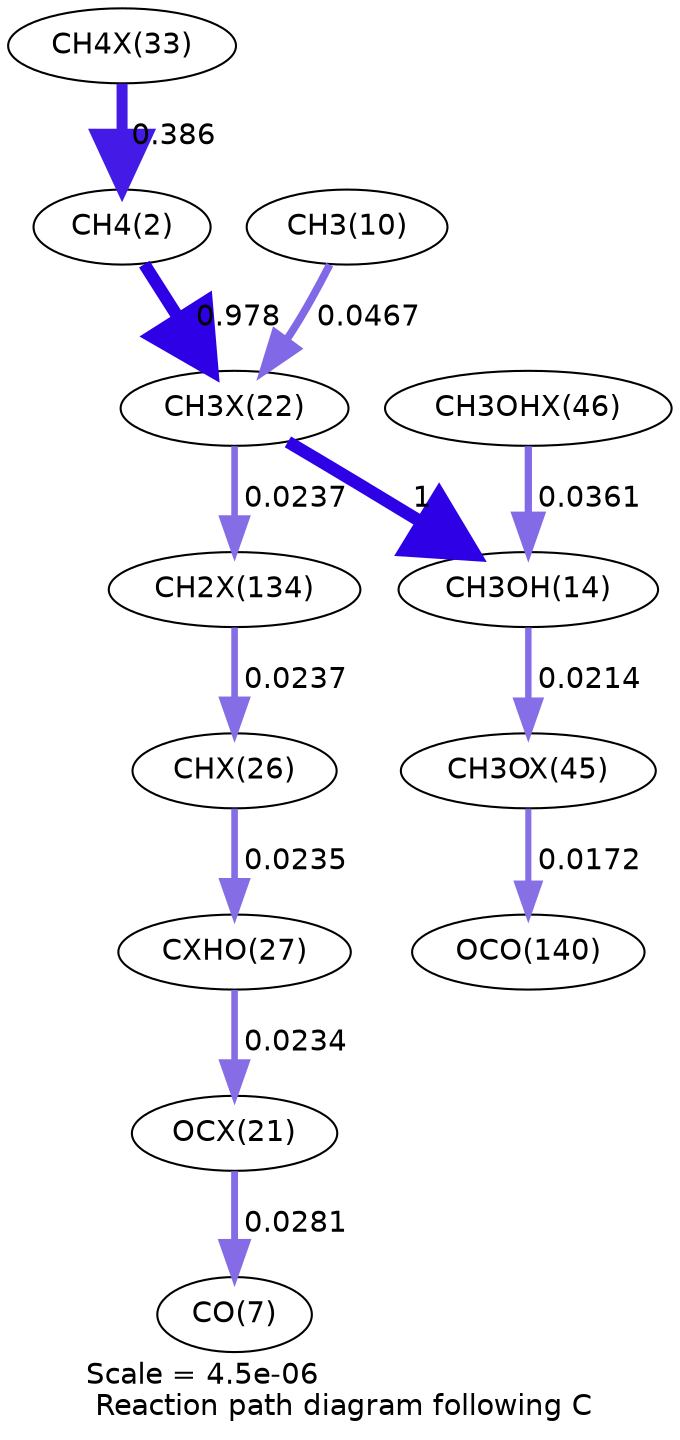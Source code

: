 digraph reaction_paths {
center=1;
s41 -> s4[fontname="Helvetica", penwidth=5.28, arrowsize=2.64, color="0.7, 0.886, 0.9"
, label=" 0.386"];
s4 -> s36[fontname="Helvetica", penwidth=5.98, arrowsize=2.99, color="0.7, 1.48, 0.9"
, label=" 0.978"];
s12 -> s36[fontname="Helvetica", penwidth=3.69, arrowsize=1.84, color="0.7, 0.547, 0.9"
, label=" 0.0467"];
s36 -> s16[fontname="Helvetica", penwidth=6, arrowsize=3, color="0.7, 1.5, 0.9"
, label=" 1"];
s36 -> s52[fontname="Helvetica", penwidth=3.17, arrowsize=1.59, color="0.7, 0.524, 0.9"
, label=" 0.0237"];
s50 -> s16[fontname="Helvetica", penwidth=3.49, arrowsize=1.75, color="0.7, 0.536, 0.9"
, label=" 0.0361"];
s16 -> s49[fontname="Helvetica", penwidth=3.1, arrowsize=1.55, color="0.7, 0.521, 0.9"
, label=" 0.0214"];
s52 -> s39[fontname="Helvetica", penwidth=3.17, arrowsize=1.59, color="0.7, 0.524, 0.9"
, label=" 0.0237"];
s39 -> s40[fontname="Helvetica", penwidth=3.17, arrowsize=1.58, color="0.7, 0.524, 0.9"
, label=" 0.0235"];
s49 -> s25[fontname="Helvetica", penwidth=2.93, arrowsize=1.47, color="0.7, 0.517, 0.9"
, label=" 0.0172"];
s40 -> s35[fontname="Helvetica", penwidth=3.17, arrowsize=1.58, color="0.7, 0.523, 0.9"
, label=" 0.0234"];
s35 -> s9[fontname="Helvetica", penwidth=3.3, arrowsize=1.65, color="0.7, 0.528, 0.9"
, label=" 0.0281"];
s4 [ fontname="Helvetica", label="CH4(2)"];
s9 [ fontname="Helvetica", label="CO(7)"];
s12 [ fontname="Helvetica", label="CH3(10)"];
s16 [ fontname="Helvetica", label="CH3OH(14)"];
s25 [ fontname="Helvetica", label="OCO(140)"];
s35 [ fontname="Helvetica", label="OCX(21)"];
s36 [ fontname="Helvetica", label="CH3X(22)"];
s39 [ fontname="Helvetica", label="CHX(26)"];
s40 [ fontname="Helvetica", label="CXHO(27)"];
s41 [ fontname="Helvetica", label="CH4X(33)"];
s49 [ fontname="Helvetica", label="CH3OX(45)"];
s50 [ fontname="Helvetica", label="CH3OHX(46)"];
s52 [ fontname="Helvetica", label="CH2X(134)"];
 label = "Scale = 4.5e-06\l Reaction path diagram following C";
 fontname = "Helvetica";
}
